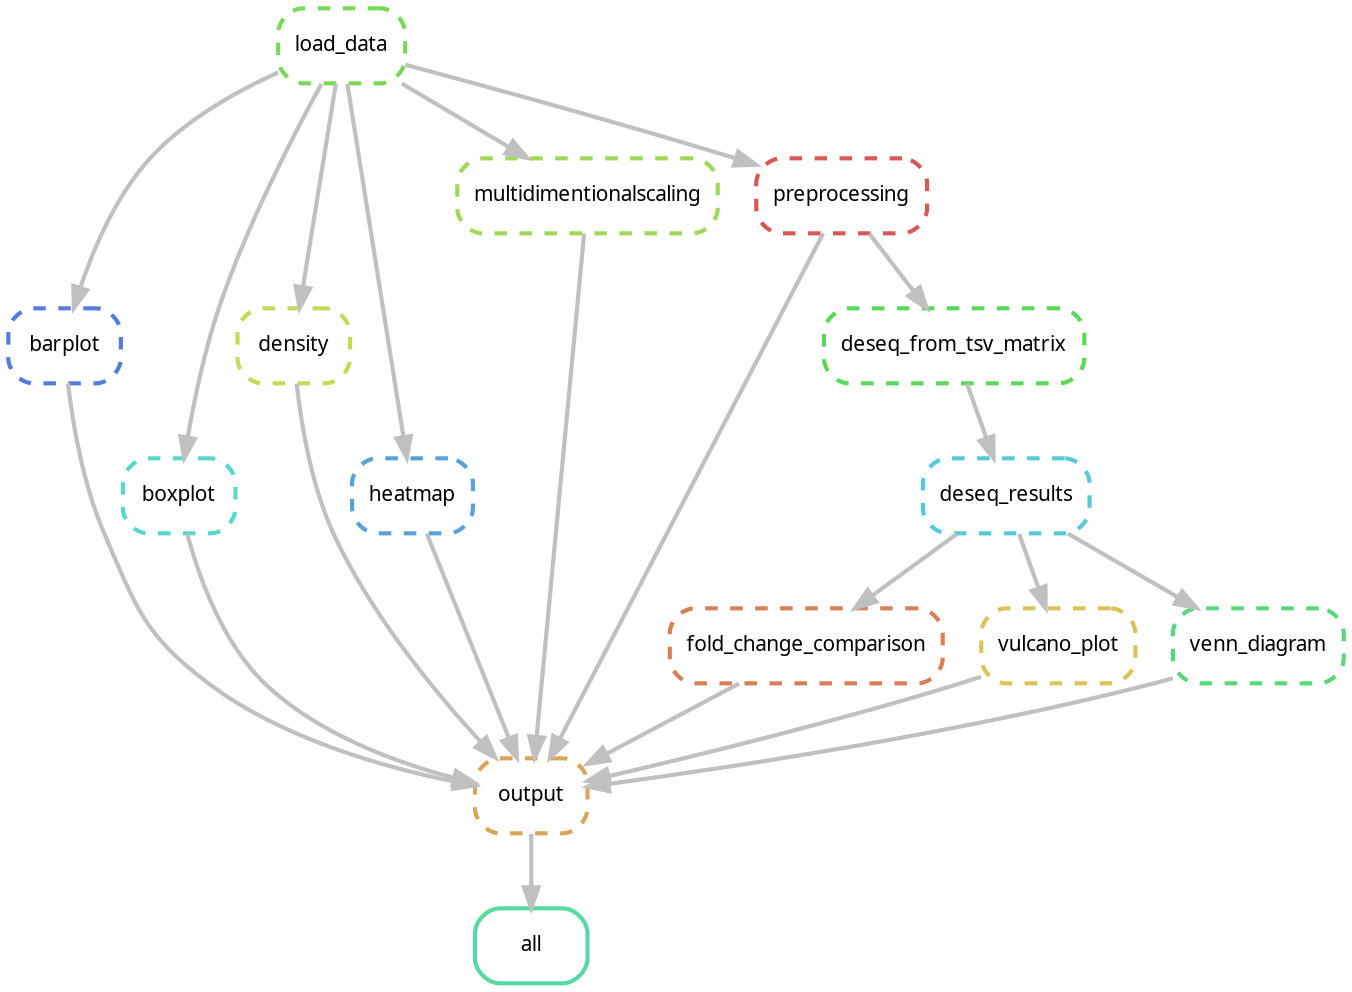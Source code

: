 digraph snakemake_dag {
    graph[bgcolor=white, margin=0];
    node[shape=box, style=rounded, fontname=sans,                 fontsize=10, penwidth=2];
    edge[penwidth=2, color=grey];
	0[label = "all", color = "0.43 0.6 0.85", style="rounded"];
	1[label = "output", color = "0.10 0.6 0.85", style="rounded,dashed"];
	2[label = "barplot", color = "0.62 0.6 0.85", style="rounded,dashed"];
	3[label = "load_data", color = "0.29 0.6 0.85", style="rounded,dashed"];
	4[label = "boxplot", color = "0.48 0.6 0.85", style="rounded,dashed"];
	5[label = "density", color = "0.19 0.6 0.85", style="rounded,dashed"];
	6[label = "heatmap", color = "0.57 0.6 0.85", style="rounded,dashed"];
	7[label = "multidimentionalscaling", color = "0.24 0.6 0.85", style="rounded,dashed"];
	8[label = "preprocessing", color = "0.00 0.6 0.85", style="rounded,dashed"];
	9[label = "fold_change_comparison", color = "0.05 0.6 0.85", style="rounded,dashed"];
	10[label = "deseq_results", color = "0.52 0.6 0.85", style="rounded,dashed"];
	11[label = "deseq_from_tsv_matrix", color = "0.33 0.6 0.85", style="rounded,dashed"];
	12[label = "vulcano_plot", color = "0.14 0.6 0.85", style="rounded,dashed"];
	13[label = "venn_diagram", color = "0.38 0.6 0.85", style="rounded,dashed"];
	1 -> 0
	2 -> 1
	4 -> 1
	5 -> 1
	6 -> 1
	7 -> 1
	8 -> 1
	9 -> 1
	12 -> 1
	13 -> 1
	3 -> 2
	3 -> 4
	3 -> 5
	3 -> 6
	3 -> 7
	3 -> 8
	10 -> 9
	11 -> 10
	8 -> 11
	10 -> 12
	10 -> 13
}            
